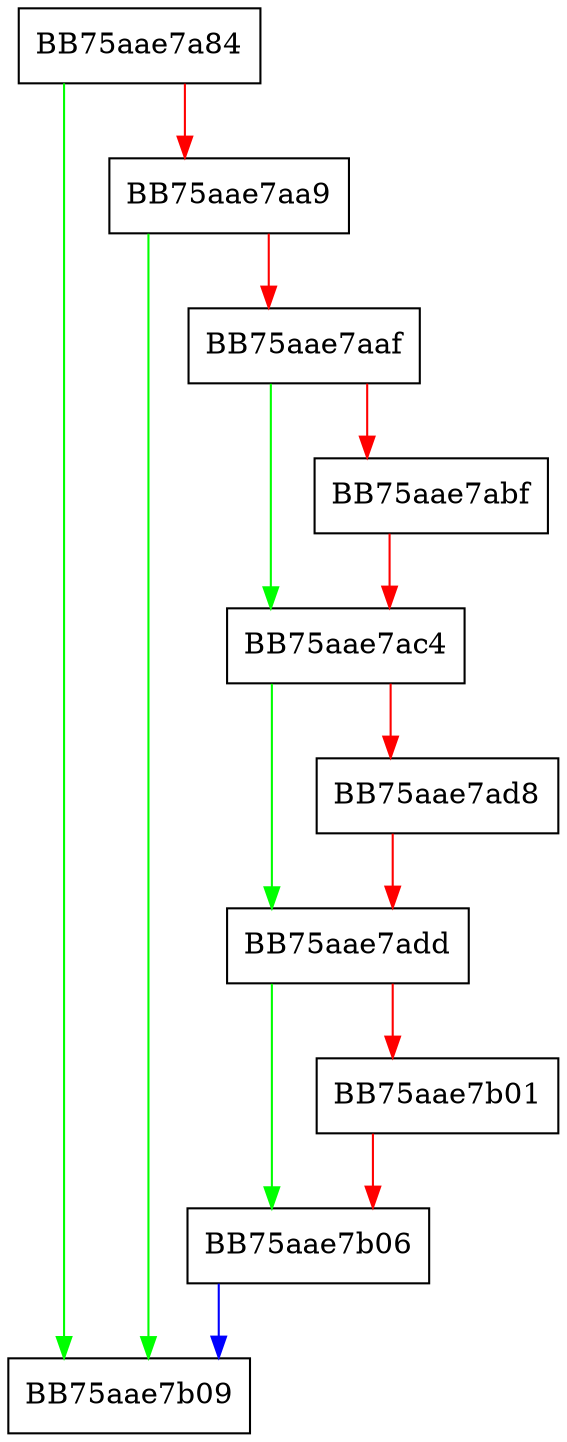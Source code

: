 digraph freeMapNode {
  node [shape="box"];
  graph [splines=ortho];
  BB75aae7a84 -> BB75aae7b09 [color="green"];
  BB75aae7a84 -> BB75aae7aa9 [color="red"];
  BB75aae7aa9 -> BB75aae7b09 [color="green"];
  BB75aae7aa9 -> BB75aae7aaf [color="red"];
  BB75aae7aaf -> BB75aae7ac4 [color="green"];
  BB75aae7aaf -> BB75aae7abf [color="red"];
  BB75aae7abf -> BB75aae7ac4 [color="red"];
  BB75aae7ac4 -> BB75aae7add [color="green"];
  BB75aae7ac4 -> BB75aae7ad8 [color="red"];
  BB75aae7ad8 -> BB75aae7add [color="red"];
  BB75aae7add -> BB75aae7b06 [color="green"];
  BB75aae7add -> BB75aae7b01 [color="red"];
  BB75aae7b01 -> BB75aae7b06 [color="red"];
  BB75aae7b06 -> BB75aae7b09 [color="blue"];
}